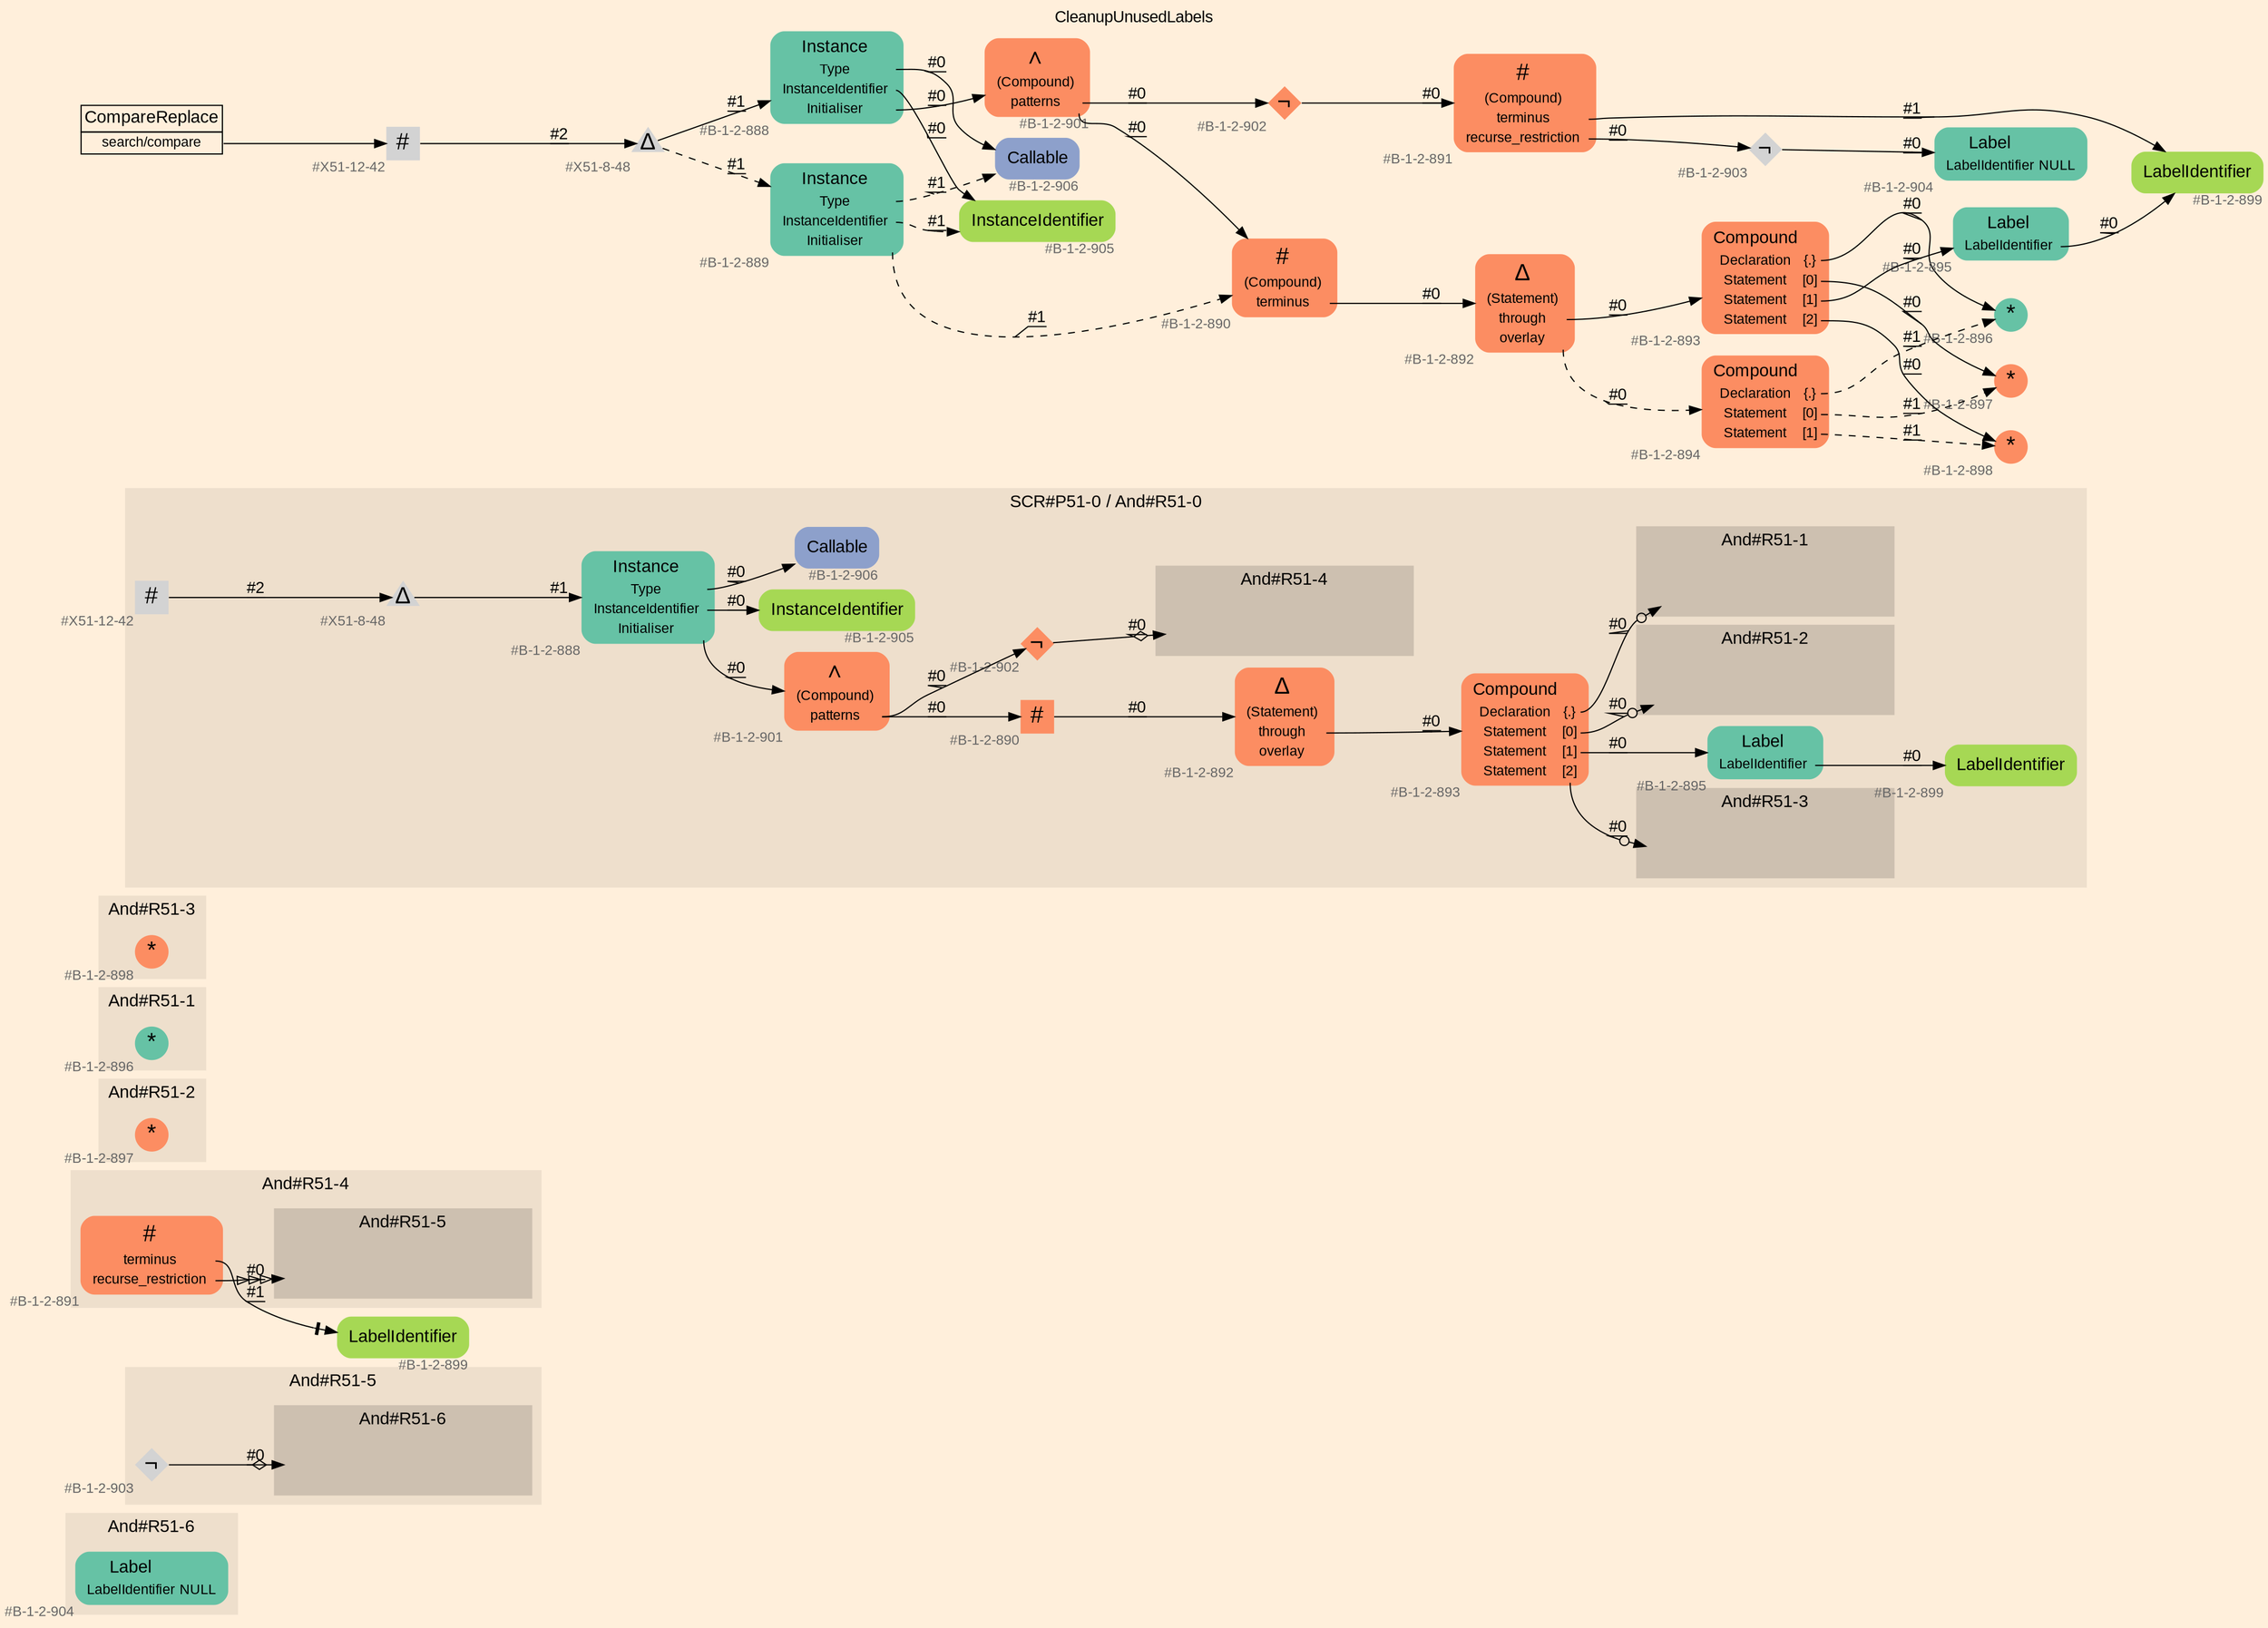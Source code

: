 digraph "CleanupUnusedLabels" {
label = "CleanupUnusedLabels"
labelloc = t
graph [
    rankdir = "LR"
    ranksep = 0.3
    bgcolor = antiquewhite1
    color = black
    fontcolor = black
    fontname = "Arial"
];
node [
    fontname = "Arial"
];
edge [
    fontname = "Arial"
];

// -------------------- figure And#R51-6 --------------------
// -------- region And#R51-6 ----------
subgraph "clusterAnd#R51-6" {
    label = "And#R51-6"
    style = "filled"
    color = antiquewhite2
    fontsize = "15"
    // -------- block And#R51-6/#B-1-2-904 ----------
    "And#R51-6/#B-1-2-904" [
        fillcolor = "/set28/1"
        xlabel = "#B-1-2-904"
        fontsize = "12"
        fontcolor = grey40
        shape = "plaintext"
        label = <<TABLE BORDER="0" CELLBORDER="0" CELLSPACING="0">
         <TR><TD><FONT COLOR="black" POINT-SIZE="15">Label</FONT></TD></TR>
         <TR><TD><FONT COLOR="black" POINT-SIZE="12">LabelIdentifier</FONT></TD><TD PORT="port0"><FONT COLOR="black" POINT-SIZE="12">NULL</FONT></TD></TR>
        </TABLE>>
        style = "rounded,filled"
    ];
    
}


// -------------------- figure And#R51-5 --------------------
// -------- region And#R51-5 ----------
subgraph "clusterAnd#R51-5" {
    label = "And#R51-5"
    style = "filled"
    color = antiquewhite2
    fontsize = "15"
    // -------- block And#R51-5/#B-1-2-903 ----------
    "And#R51-5/#B-1-2-903" [
        xlabel = "#B-1-2-903"
        fontsize = "12"
        fontcolor = grey40
        shape = "diamond"
        label = <<FONT COLOR="black" POINT-SIZE="20">¬</FONT>>
        style = "filled"
        penwidth = 0.0
        fixedsize = true
        width = 0.4
        height = 0.4
    ];
    
    // -------- region And#R51-5/And#R51-6 ----------
    subgraph "clusterAnd#R51-5/And#R51-6" {
        label = "And#R51-6"
        style = "filled"
        color = antiquewhite3
        fontsize = "15"
        // -------- block And#R51-5/And#R51-6/#B-1-2-904 ----------
        "And#R51-5/And#R51-6/#B-1-2-904" [
            fillcolor = "/set28/1"
            xlabel = "#B-1-2-904"
            fontsize = "12"
            fontcolor = grey40
            shape = "none"
            style = "invisible"
        ];
        
    }
    
}

"And#R51-5/#B-1-2-903" -> "And#R51-5/And#R51-6/#B-1-2-904" [
    arrowhead="normalnoneodiamond"
    label = "#0"
    decorate = true
    color = black
    fontcolor = black
];


// -------------------- figure And#R51-4 --------------------
// -------- region And#R51-4 ----------
subgraph "clusterAnd#R51-4" {
    label = "And#R51-4"
    style = "filled"
    color = antiquewhite2
    fontsize = "15"
    // -------- block And#R51-4/#B-1-2-891 ----------
    "And#R51-4/#B-1-2-891" [
        fillcolor = "/set28/2"
        xlabel = "#B-1-2-891"
        fontsize = "12"
        fontcolor = grey40
        shape = "plaintext"
        label = <<TABLE BORDER="0" CELLBORDER="0" CELLSPACING="0">
         <TR><TD><FONT COLOR="black" POINT-SIZE="20">#</FONT></TD></TR>
         <TR><TD><FONT COLOR="black" POINT-SIZE="12">terminus</FONT></TD><TD PORT="port0"></TD></TR>
         <TR><TD><FONT COLOR="black" POINT-SIZE="12">recurse_restriction</FONT></TD><TD PORT="port1"></TD></TR>
        </TABLE>>
        style = "rounded,filled"
    ];
    
    // -------- region And#R51-4/And#R51-5 ----------
    subgraph "clusterAnd#R51-4/And#R51-5" {
        label = "And#R51-5"
        style = "filled"
        color = antiquewhite3
        fontsize = "15"
        // -------- block And#R51-4/And#R51-5/#B-1-2-903 ----------
        "And#R51-4/And#R51-5/#B-1-2-903" [
            xlabel = "#B-1-2-903"
            fontsize = "12"
            fontcolor = grey40
            shape = "none"
            style = "invisible"
        ];
        
    }
    
}

// -------- block And#R51-4/#B-1-2-899 ----------
"And#R51-4/#B-1-2-899" [
    fillcolor = "/set28/5"
    xlabel = "#B-1-2-899"
    fontsize = "12"
    fontcolor = grey40
    shape = "plaintext"
    label = <<TABLE BORDER="0" CELLBORDER="0" CELLSPACING="0">
     <TR><TD><FONT COLOR="black" POINT-SIZE="15">LabelIdentifier</FONT></TD></TR>
    </TABLE>>
    style = "rounded,filled"
];

"And#R51-4/#B-1-2-891":port0 -> "And#R51-4/#B-1-2-899" [
    arrowhead="normalnonetee"
    label = "#1"
    decorate = true
    color = black
    fontcolor = black
];

"And#R51-4/#B-1-2-891":port1 -> "And#R51-4/And#R51-5/#B-1-2-903" [
    arrowhead="normalonormalonormalonormal"
    label = "#0"
    decorate = true
    color = black
    fontcolor = black
];


// -------------------- figure And#R51-2 --------------------
// -------- region And#R51-2 ----------
subgraph "clusterAnd#R51-2" {
    label = "And#R51-2"
    style = "filled"
    color = antiquewhite2
    fontsize = "15"
    // -------- block And#R51-2/#B-1-2-897 ----------
    "And#R51-2/#B-1-2-897" [
        fillcolor = "/set28/2"
        xlabel = "#B-1-2-897"
        fontsize = "12"
        fontcolor = grey40
        shape = "circle"
        label = <<FONT COLOR="black" POINT-SIZE="20">*</FONT>>
        style = "filled"
        penwidth = 0.0
        fixedsize = true
        width = 0.4
        height = 0.4
    ];
    
}


// -------------------- figure And#R51-1 --------------------
// -------- region And#R51-1 ----------
subgraph "clusterAnd#R51-1" {
    label = "And#R51-1"
    style = "filled"
    color = antiquewhite2
    fontsize = "15"
    // -------- block And#R51-1/#B-1-2-896 ----------
    "And#R51-1/#B-1-2-896" [
        fillcolor = "/set28/1"
        xlabel = "#B-1-2-896"
        fontsize = "12"
        fontcolor = grey40
        shape = "circle"
        label = <<FONT COLOR="black" POINT-SIZE="20">*</FONT>>
        style = "filled"
        penwidth = 0.0
        fixedsize = true
        width = 0.4
        height = 0.4
    ];
    
}


// -------------------- figure And#R51-3 --------------------
// -------- region And#R51-3 ----------
subgraph "clusterAnd#R51-3" {
    label = "And#R51-3"
    style = "filled"
    color = antiquewhite2
    fontsize = "15"
    // -------- block And#R51-3/#B-1-2-898 ----------
    "And#R51-3/#B-1-2-898" [
        fillcolor = "/set28/2"
        xlabel = "#B-1-2-898"
        fontsize = "12"
        fontcolor = grey40
        shape = "circle"
        label = <<FONT COLOR="black" POINT-SIZE="20">*</FONT>>
        style = "filled"
        penwidth = 0.0
        fixedsize = true
        width = 0.4
        height = 0.4
    ];
    
}


// -------------------- figure And#R51-0 --------------------
// -------- region And#R51-0 ----------
subgraph "clusterAnd#R51-0" {
    label = "SCR#P51-0 / And#R51-0"
    style = "filled"
    color = antiquewhite2
    fontsize = "15"
    // -------- block And#R51-0/#B-1-2-901 ----------
    "And#R51-0/#B-1-2-901" [
        fillcolor = "/set28/2"
        xlabel = "#B-1-2-901"
        fontsize = "12"
        fontcolor = grey40
        shape = "plaintext"
        label = <<TABLE BORDER="0" CELLBORDER="0" CELLSPACING="0">
         <TR><TD><FONT COLOR="black" POINT-SIZE="20">∧</FONT></TD></TR>
         <TR><TD><FONT COLOR="black" POINT-SIZE="12">(Compound)</FONT></TD><TD PORT="port0"></TD></TR>
         <TR><TD><FONT COLOR="black" POINT-SIZE="12">patterns</FONT></TD><TD PORT="port1"></TD></TR>
        </TABLE>>
        style = "rounded,filled"
    ];
    
    // -------- block And#R51-0/#X51-12-42 ----------
    "And#R51-0/#X51-12-42" [
        xlabel = "#X51-12-42"
        fontsize = "12"
        fontcolor = grey40
        shape = "square"
        label = <<FONT COLOR="black" POINT-SIZE="20">#</FONT>>
        style = "filled"
        penwidth = 0.0
        fixedsize = true
        width = 0.4
        height = 0.4
    ];
    
    // -------- block And#R51-0/#B-1-2-893 ----------
    "And#R51-0/#B-1-2-893" [
        fillcolor = "/set28/2"
        xlabel = "#B-1-2-893"
        fontsize = "12"
        fontcolor = grey40
        shape = "plaintext"
        label = <<TABLE BORDER="0" CELLBORDER="0" CELLSPACING="0">
         <TR><TD><FONT COLOR="black" POINT-SIZE="15">Compound</FONT></TD></TR>
         <TR><TD><FONT COLOR="black" POINT-SIZE="12">Declaration</FONT></TD><TD PORT="port0"><FONT COLOR="black" POINT-SIZE="12">{.}</FONT></TD></TR>
         <TR><TD><FONT COLOR="black" POINT-SIZE="12">Statement</FONT></TD><TD PORT="port1"><FONT COLOR="black" POINT-SIZE="12">[0]</FONT></TD></TR>
         <TR><TD><FONT COLOR="black" POINT-SIZE="12">Statement</FONT></TD><TD PORT="port2"><FONT COLOR="black" POINT-SIZE="12">[1]</FONT></TD></TR>
         <TR><TD><FONT COLOR="black" POINT-SIZE="12">Statement</FONT></TD><TD PORT="port3"><FONT COLOR="black" POINT-SIZE="12">[2]</FONT></TD></TR>
        </TABLE>>
        style = "rounded,filled"
    ];
    
    // -------- block And#R51-0/#B-1-2-905 ----------
    "And#R51-0/#B-1-2-905" [
        fillcolor = "/set28/5"
        xlabel = "#B-1-2-905"
        fontsize = "12"
        fontcolor = grey40
        shape = "plaintext"
        label = <<TABLE BORDER="0" CELLBORDER="0" CELLSPACING="0">
         <TR><TD><FONT COLOR="black" POINT-SIZE="15">InstanceIdentifier</FONT></TD></TR>
        </TABLE>>
        style = "rounded,filled"
    ];
    
    // -------- block And#R51-0/#B-1-2-892 ----------
    "And#R51-0/#B-1-2-892" [
        fillcolor = "/set28/2"
        xlabel = "#B-1-2-892"
        fontsize = "12"
        fontcolor = grey40
        shape = "plaintext"
        label = <<TABLE BORDER="0" CELLBORDER="0" CELLSPACING="0">
         <TR><TD><FONT COLOR="black" POINT-SIZE="20">Δ</FONT></TD></TR>
         <TR><TD><FONT COLOR="black" POINT-SIZE="12">(Statement)</FONT></TD><TD PORT="port0"></TD></TR>
         <TR><TD><FONT COLOR="black" POINT-SIZE="12">through</FONT></TD><TD PORT="port1"></TD></TR>
         <TR><TD><FONT COLOR="black" POINT-SIZE="12">overlay</FONT></TD><TD PORT="port2"></TD></TR>
        </TABLE>>
        style = "rounded,filled"
    ];
    
    // -------- block And#R51-0/#B-1-2-890 ----------
    "And#R51-0/#B-1-2-890" [
        fillcolor = "/set28/2"
        xlabel = "#B-1-2-890"
        fontsize = "12"
        fontcolor = grey40
        shape = "square"
        label = <<FONT COLOR="black" POINT-SIZE="20">#</FONT>>
        style = "filled"
        penwidth = 0.0
        fixedsize = true
        width = 0.4
        height = 0.4
    ];
    
    // -------- block And#R51-0/#B-1-2-906 ----------
    "And#R51-0/#B-1-2-906" [
        fillcolor = "/set28/3"
        xlabel = "#B-1-2-906"
        fontsize = "12"
        fontcolor = grey40
        shape = "plaintext"
        label = <<TABLE BORDER="0" CELLBORDER="0" CELLSPACING="0">
         <TR><TD><FONT COLOR="black" POINT-SIZE="15">Callable</FONT></TD></TR>
        </TABLE>>
        style = "rounded,filled"
    ];
    
    // -------- block And#R51-0/#B-1-2-895 ----------
    "And#R51-0/#B-1-2-895" [
        fillcolor = "/set28/1"
        xlabel = "#B-1-2-895"
        fontsize = "12"
        fontcolor = grey40
        shape = "plaintext"
        label = <<TABLE BORDER="0" CELLBORDER="0" CELLSPACING="0">
         <TR><TD><FONT COLOR="black" POINT-SIZE="15">Label</FONT></TD></TR>
         <TR><TD><FONT COLOR="black" POINT-SIZE="12">LabelIdentifier</FONT></TD><TD PORT="port0"></TD></TR>
        </TABLE>>
        style = "rounded,filled"
    ];
    
    // -------- block And#R51-0/#B-1-2-902 ----------
    "And#R51-0/#B-1-2-902" [
        fillcolor = "/set28/2"
        xlabel = "#B-1-2-902"
        fontsize = "12"
        fontcolor = grey40
        shape = "diamond"
        label = <<FONT COLOR="black" POINT-SIZE="20">¬</FONT>>
        style = "filled"
        penwidth = 0.0
        fixedsize = true
        width = 0.4
        height = 0.4
    ];
    
    // -------- block And#R51-0/#B-1-2-888 ----------
    "And#R51-0/#B-1-2-888" [
        fillcolor = "/set28/1"
        xlabel = "#B-1-2-888"
        fontsize = "12"
        fontcolor = grey40
        shape = "plaintext"
        label = <<TABLE BORDER="0" CELLBORDER="0" CELLSPACING="0">
         <TR><TD><FONT COLOR="black" POINT-SIZE="15">Instance</FONT></TD></TR>
         <TR><TD><FONT COLOR="black" POINT-SIZE="12">Type</FONT></TD><TD PORT="port0"></TD></TR>
         <TR><TD><FONT COLOR="black" POINT-SIZE="12">InstanceIdentifier</FONT></TD><TD PORT="port1"></TD></TR>
         <TR><TD><FONT COLOR="black" POINT-SIZE="12">Initialiser</FONT></TD><TD PORT="port2"></TD></TR>
        </TABLE>>
        style = "rounded,filled"
    ];
    
    // -------- block And#R51-0/#X51-8-48 ----------
    "And#R51-0/#X51-8-48" [
        xlabel = "#X51-8-48"
        fontsize = "12"
        fontcolor = grey40
        shape = "triangle"
        label = <<FONT COLOR="black" POINT-SIZE="20">Δ</FONT>>
        style = "filled"
        penwidth = 0.0
        fixedsize = true
        width = 0.4
        height = 0.4
    ];
    
    // -------- block And#R51-0/#B-1-2-899 ----------
    "And#R51-0/#B-1-2-899" [
        fillcolor = "/set28/5"
        xlabel = "#B-1-2-899"
        fontsize = "12"
        fontcolor = grey40
        shape = "plaintext"
        label = <<TABLE BORDER="0" CELLBORDER="0" CELLSPACING="0">
         <TR><TD><FONT COLOR="black" POINT-SIZE="15">LabelIdentifier</FONT></TD></TR>
        </TABLE>>
        style = "rounded,filled"
    ];
    
    // -------- region And#R51-0/And#R51-1 ----------
    subgraph "clusterAnd#R51-0/And#R51-1" {
        label = "And#R51-1"
        style = "filled"
        color = antiquewhite3
        fontsize = "15"
        // -------- block And#R51-0/And#R51-1/#B-1-2-896 ----------
        "And#R51-0/And#R51-1/#B-1-2-896" [
            fillcolor = "/set28/1"
            xlabel = "#B-1-2-896"
            fontsize = "12"
            fontcolor = grey40
            shape = "none"
            style = "invisible"
        ];
        
    }
    
    // -------- region And#R51-0/And#R51-2 ----------
    subgraph "clusterAnd#R51-0/And#R51-2" {
        label = "And#R51-2"
        style = "filled"
        color = antiquewhite3
        fontsize = "15"
        // -------- block And#R51-0/And#R51-2/#B-1-2-897 ----------
        "And#R51-0/And#R51-2/#B-1-2-897" [
            fillcolor = "/set28/2"
            xlabel = "#B-1-2-897"
            fontsize = "12"
            fontcolor = grey40
            shape = "none"
            style = "invisible"
        ];
        
    }
    
    // -------- region And#R51-0/And#R51-3 ----------
    subgraph "clusterAnd#R51-0/And#R51-3" {
        label = "And#R51-3"
        style = "filled"
        color = antiquewhite3
        fontsize = "15"
        // -------- block And#R51-0/And#R51-3/#B-1-2-898 ----------
        "And#R51-0/And#R51-3/#B-1-2-898" [
            fillcolor = "/set28/2"
            xlabel = "#B-1-2-898"
            fontsize = "12"
            fontcolor = grey40
            shape = "none"
            style = "invisible"
        ];
        
    }
    
    // -------- region And#R51-0/And#R51-4 ----------
    subgraph "clusterAnd#R51-0/And#R51-4" {
        label = "And#R51-4"
        style = "filled"
        color = antiquewhite3
        fontsize = "15"
        // -------- block And#R51-0/And#R51-4/#B-1-2-891 ----------
        "And#R51-0/And#R51-4/#B-1-2-891" [
            fillcolor = "/set28/2"
            xlabel = "#B-1-2-891"
            fontsize = "12"
            fontcolor = grey40
            shape = "none"
            style = "invisible"
        ];
        
    }
    
}

"And#R51-0/#B-1-2-901":port1 -> "And#R51-0/#B-1-2-890" [
    label = "#0"
    decorate = true
    color = black
    fontcolor = black
];

"And#R51-0/#B-1-2-901":port1 -> "And#R51-0/#B-1-2-902" [
    label = "#0"
    decorate = true
    color = black
    fontcolor = black
];

"And#R51-0/#X51-12-42" -> "And#R51-0/#X51-8-48" [
    label = "#2"
    decorate = true
    color = black
    fontcolor = black
];

"And#R51-0/#B-1-2-893":port0 -> "And#R51-0/And#R51-1/#B-1-2-896" [
    arrowhead="normalnoneodot"
    label = "#0"
    decorate = true
    color = black
    fontcolor = black
];

"And#R51-0/#B-1-2-893":port1 -> "And#R51-0/And#R51-2/#B-1-2-897" [
    arrowhead="normalnoneodot"
    label = "#0"
    decorate = true
    color = black
    fontcolor = black
];

"And#R51-0/#B-1-2-893":port2 -> "And#R51-0/#B-1-2-895" [
    label = "#0"
    decorate = true
    color = black
    fontcolor = black
];

"And#R51-0/#B-1-2-893":port3 -> "And#R51-0/And#R51-3/#B-1-2-898" [
    arrowhead="normalnoneodot"
    label = "#0"
    decorate = true
    color = black
    fontcolor = black
];

"And#R51-0/#B-1-2-892":port1 -> "And#R51-0/#B-1-2-893" [
    label = "#0"
    decorate = true
    color = black
    fontcolor = black
];

"And#R51-0/#B-1-2-890" -> "And#R51-0/#B-1-2-892" [
    label = "#0"
    decorate = true
    color = black
    fontcolor = black
];

"And#R51-0/#B-1-2-895":port0 -> "And#R51-0/#B-1-2-899" [
    label = "#0"
    decorate = true
    color = black
    fontcolor = black
];

"And#R51-0/#B-1-2-902" -> "And#R51-0/And#R51-4/#B-1-2-891" [
    arrowhead="normalnoneodiamond"
    label = "#0"
    decorate = true
    color = black
    fontcolor = black
];

"And#R51-0/#B-1-2-888":port0 -> "And#R51-0/#B-1-2-906" [
    label = "#0"
    decorate = true
    color = black
    fontcolor = black
];

"And#R51-0/#B-1-2-888":port1 -> "And#R51-0/#B-1-2-905" [
    label = "#0"
    decorate = true
    color = black
    fontcolor = black
];

"And#R51-0/#B-1-2-888":port2 -> "And#R51-0/#B-1-2-901" [
    label = "#0"
    decorate = true
    color = black
    fontcolor = black
];

"And#R51-0/#X51-8-48" -> "And#R51-0/#B-1-2-888" [
    label = "#1"
    decorate = true
    color = black
    fontcolor = black
];


// -------------------- transformation figure --------------------
// -------- block CR#X51-10-51 ----------
"CR#X51-10-51" [
    fillcolor = antiquewhite1
    fontsize = "12"
    fontcolor = grey40
    shape = "plaintext"
    label = <<TABLE BORDER="0" CELLBORDER="1" CELLSPACING="0">
     <TR><TD><FONT COLOR="black" POINT-SIZE="15">CompareReplace</FONT></TD></TR>
     <TR><TD PORT="port0"><FONT COLOR="black" POINT-SIZE="12">search/compare</FONT></TD></TR>
    </TABLE>>
    style = "filled"
    color = black
];

// -------- block #X51-12-42 ----------
"#X51-12-42" [
    xlabel = "#X51-12-42"
    fontsize = "12"
    fontcolor = grey40
    shape = "square"
    label = <<FONT COLOR="black" POINT-SIZE="20">#</FONT>>
    style = "filled"
    penwidth = 0.0
    fixedsize = true
    width = 0.4
    height = 0.4
];

// -------- block #X51-8-48 ----------
"#X51-8-48" [
    xlabel = "#X51-8-48"
    fontsize = "12"
    fontcolor = grey40
    shape = "triangle"
    label = <<FONT COLOR="black" POINT-SIZE="20">Δ</FONT>>
    style = "filled"
    penwidth = 0.0
    fixedsize = true
    width = 0.4
    height = 0.4
];

// -------- block #B-1-2-888 ----------
"#B-1-2-888" [
    fillcolor = "/set28/1"
    xlabel = "#B-1-2-888"
    fontsize = "12"
    fontcolor = grey40
    shape = "plaintext"
    label = <<TABLE BORDER="0" CELLBORDER="0" CELLSPACING="0">
     <TR><TD><FONT COLOR="black" POINT-SIZE="15">Instance</FONT></TD></TR>
     <TR><TD><FONT COLOR="black" POINT-SIZE="12">Type</FONT></TD><TD PORT="port0"></TD></TR>
     <TR><TD><FONT COLOR="black" POINT-SIZE="12">InstanceIdentifier</FONT></TD><TD PORT="port1"></TD></TR>
     <TR><TD><FONT COLOR="black" POINT-SIZE="12">Initialiser</FONT></TD><TD PORT="port2"></TD></TR>
    </TABLE>>
    style = "rounded,filled"
];

// -------- block #B-1-2-906 ----------
"#B-1-2-906" [
    fillcolor = "/set28/3"
    xlabel = "#B-1-2-906"
    fontsize = "12"
    fontcolor = grey40
    shape = "plaintext"
    label = <<TABLE BORDER="0" CELLBORDER="0" CELLSPACING="0">
     <TR><TD><FONT COLOR="black" POINT-SIZE="15">Callable</FONT></TD></TR>
    </TABLE>>
    style = "rounded,filled"
];

// -------- block #B-1-2-905 ----------
"#B-1-2-905" [
    fillcolor = "/set28/5"
    xlabel = "#B-1-2-905"
    fontsize = "12"
    fontcolor = grey40
    shape = "plaintext"
    label = <<TABLE BORDER="0" CELLBORDER="0" CELLSPACING="0">
     <TR><TD><FONT COLOR="black" POINT-SIZE="15">InstanceIdentifier</FONT></TD></TR>
    </TABLE>>
    style = "rounded,filled"
];

// -------- block #B-1-2-901 ----------
"#B-1-2-901" [
    fillcolor = "/set28/2"
    xlabel = "#B-1-2-901"
    fontsize = "12"
    fontcolor = grey40
    shape = "plaintext"
    label = <<TABLE BORDER="0" CELLBORDER="0" CELLSPACING="0">
     <TR><TD><FONT COLOR="black" POINT-SIZE="20">∧</FONT></TD></TR>
     <TR><TD><FONT COLOR="black" POINT-SIZE="12">(Compound)</FONT></TD><TD PORT="port0"></TD></TR>
     <TR><TD><FONT COLOR="black" POINT-SIZE="12">patterns</FONT></TD><TD PORT="port1"></TD></TR>
    </TABLE>>
    style = "rounded,filled"
];

// -------- block #B-1-2-890 ----------
"#B-1-2-890" [
    fillcolor = "/set28/2"
    xlabel = "#B-1-2-890"
    fontsize = "12"
    fontcolor = grey40
    shape = "plaintext"
    label = <<TABLE BORDER="0" CELLBORDER="0" CELLSPACING="0">
     <TR><TD><FONT COLOR="black" POINT-SIZE="20">#</FONT></TD></TR>
     <TR><TD><FONT COLOR="black" POINT-SIZE="12">(Compound)</FONT></TD><TD PORT="port0"></TD></TR>
     <TR><TD><FONT COLOR="black" POINT-SIZE="12">terminus</FONT></TD><TD PORT="port1"></TD></TR>
    </TABLE>>
    style = "rounded,filled"
];

// -------- block #B-1-2-892 ----------
"#B-1-2-892" [
    fillcolor = "/set28/2"
    xlabel = "#B-1-2-892"
    fontsize = "12"
    fontcolor = grey40
    shape = "plaintext"
    label = <<TABLE BORDER="0" CELLBORDER="0" CELLSPACING="0">
     <TR><TD><FONT COLOR="black" POINT-SIZE="20">Δ</FONT></TD></TR>
     <TR><TD><FONT COLOR="black" POINT-SIZE="12">(Statement)</FONT></TD><TD PORT="port0"></TD></TR>
     <TR><TD><FONT COLOR="black" POINT-SIZE="12">through</FONT></TD><TD PORT="port1"></TD></TR>
     <TR><TD><FONT COLOR="black" POINT-SIZE="12">overlay</FONT></TD><TD PORT="port2"></TD></TR>
    </TABLE>>
    style = "rounded,filled"
];

// -------- block #B-1-2-893 ----------
"#B-1-2-893" [
    fillcolor = "/set28/2"
    xlabel = "#B-1-2-893"
    fontsize = "12"
    fontcolor = grey40
    shape = "plaintext"
    label = <<TABLE BORDER="0" CELLBORDER="0" CELLSPACING="0">
     <TR><TD><FONT COLOR="black" POINT-SIZE="15">Compound</FONT></TD></TR>
     <TR><TD><FONT COLOR="black" POINT-SIZE="12">Declaration</FONT></TD><TD PORT="port0"><FONT COLOR="black" POINT-SIZE="12">{.}</FONT></TD></TR>
     <TR><TD><FONT COLOR="black" POINT-SIZE="12">Statement</FONT></TD><TD PORT="port1"><FONT COLOR="black" POINT-SIZE="12">[0]</FONT></TD></TR>
     <TR><TD><FONT COLOR="black" POINT-SIZE="12">Statement</FONT></TD><TD PORT="port2"><FONT COLOR="black" POINT-SIZE="12">[1]</FONT></TD></TR>
     <TR><TD><FONT COLOR="black" POINT-SIZE="12">Statement</FONT></TD><TD PORT="port3"><FONT COLOR="black" POINT-SIZE="12">[2]</FONT></TD></TR>
    </TABLE>>
    style = "rounded,filled"
];

// -------- block #B-1-2-896 ----------
"#B-1-2-896" [
    fillcolor = "/set28/1"
    xlabel = "#B-1-2-896"
    fontsize = "12"
    fontcolor = grey40
    shape = "circle"
    label = <<FONT COLOR="black" POINT-SIZE="20">*</FONT>>
    style = "filled"
    penwidth = 0.0
    fixedsize = true
    width = 0.4
    height = 0.4
];

// -------- block #B-1-2-897 ----------
"#B-1-2-897" [
    fillcolor = "/set28/2"
    xlabel = "#B-1-2-897"
    fontsize = "12"
    fontcolor = grey40
    shape = "circle"
    label = <<FONT COLOR="black" POINT-SIZE="20">*</FONT>>
    style = "filled"
    penwidth = 0.0
    fixedsize = true
    width = 0.4
    height = 0.4
];

// -------- block #B-1-2-895 ----------
"#B-1-2-895" [
    fillcolor = "/set28/1"
    xlabel = "#B-1-2-895"
    fontsize = "12"
    fontcolor = grey40
    shape = "plaintext"
    label = <<TABLE BORDER="0" CELLBORDER="0" CELLSPACING="0">
     <TR><TD><FONT COLOR="black" POINT-SIZE="15">Label</FONT></TD></TR>
     <TR><TD><FONT COLOR="black" POINT-SIZE="12">LabelIdentifier</FONT></TD><TD PORT="port0"></TD></TR>
    </TABLE>>
    style = "rounded,filled"
];

// -------- block #B-1-2-899 ----------
"#B-1-2-899" [
    fillcolor = "/set28/5"
    xlabel = "#B-1-2-899"
    fontsize = "12"
    fontcolor = grey40
    shape = "plaintext"
    label = <<TABLE BORDER="0" CELLBORDER="0" CELLSPACING="0">
     <TR><TD><FONT COLOR="black" POINT-SIZE="15">LabelIdentifier</FONT></TD></TR>
    </TABLE>>
    style = "rounded,filled"
];

// -------- block #B-1-2-898 ----------
"#B-1-2-898" [
    fillcolor = "/set28/2"
    xlabel = "#B-1-2-898"
    fontsize = "12"
    fontcolor = grey40
    shape = "circle"
    label = <<FONT COLOR="black" POINT-SIZE="20">*</FONT>>
    style = "filled"
    penwidth = 0.0
    fixedsize = true
    width = 0.4
    height = 0.4
];

// -------- block #B-1-2-894 ----------
"#B-1-2-894" [
    fillcolor = "/set28/2"
    xlabel = "#B-1-2-894"
    fontsize = "12"
    fontcolor = grey40
    shape = "plaintext"
    label = <<TABLE BORDER="0" CELLBORDER="0" CELLSPACING="0">
     <TR><TD><FONT COLOR="black" POINT-SIZE="15">Compound</FONT></TD></TR>
     <TR><TD><FONT COLOR="black" POINT-SIZE="12">Declaration</FONT></TD><TD PORT="port0"><FONT COLOR="black" POINT-SIZE="12">{.}</FONT></TD></TR>
     <TR><TD><FONT COLOR="black" POINT-SIZE="12">Statement</FONT></TD><TD PORT="port1"><FONT COLOR="black" POINT-SIZE="12">[0]</FONT></TD></TR>
     <TR><TD><FONT COLOR="black" POINT-SIZE="12">Statement</FONT></TD><TD PORT="port2"><FONT COLOR="black" POINT-SIZE="12">[1]</FONT></TD></TR>
    </TABLE>>
    style = "rounded,filled"
];

// -------- block #B-1-2-902 ----------
"#B-1-2-902" [
    fillcolor = "/set28/2"
    xlabel = "#B-1-2-902"
    fontsize = "12"
    fontcolor = grey40
    shape = "diamond"
    label = <<FONT COLOR="black" POINT-SIZE="20">¬</FONT>>
    style = "filled"
    penwidth = 0.0
    fixedsize = true
    width = 0.4
    height = 0.4
];

// -------- block #B-1-2-891 ----------
"#B-1-2-891" [
    fillcolor = "/set28/2"
    xlabel = "#B-1-2-891"
    fontsize = "12"
    fontcolor = grey40
    shape = "plaintext"
    label = <<TABLE BORDER="0" CELLBORDER="0" CELLSPACING="0">
     <TR><TD><FONT COLOR="black" POINT-SIZE="20">#</FONT></TD></TR>
     <TR><TD><FONT COLOR="black" POINT-SIZE="12">(Compound)</FONT></TD><TD PORT="port0"></TD></TR>
     <TR><TD><FONT COLOR="black" POINT-SIZE="12">terminus</FONT></TD><TD PORT="port1"></TD></TR>
     <TR><TD><FONT COLOR="black" POINT-SIZE="12">recurse_restriction</FONT></TD><TD PORT="port2"></TD></TR>
    </TABLE>>
    style = "rounded,filled"
];

// -------- block #B-1-2-903 ----------
"#B-1-2-903" [
    xlabel = "#B-1-2-903"
    fontsize = "12"
    fontcolor = grey40
    shape = "diamond"
    label = <<FONT COLOR="black" POINT-SIZE="20">¬</FONT>>
    style = "filled"
    penwidth = 0.0
    fixedsize = true
    width = 0.4
    height = 0.4
];

// -------- block #B-1-2-904 ----------
"#B-1-2-904" [
    fillcolor = "/set28/1"
    xlabel = "#B-1-2-904"
    fontsize = "12"
    fontcolor = grey40
    shape = "plaintext"
    label = <<TABLE BORDER="0" CELLBORDER="0" CELLSPACING="0">
     <TR><TD><FONT COLOR="black" POINT-SIZE="15">Label</FONT></TD></TR>
     <TR><TD><FONT COLOR="black" POINT-SIZE="12">LabelIdentifier</FONT></TD><TD PORT="port0"><FONT COLOR="black" POINT-SIZE="12">NULL</FONT></TD></TR>
    </TABLE>>
    style = "rounded,filled"
];

// -------- block #B-1-2-889 ----------
"#B-1-2-889" [
    fillcolor = "/set28/1"
    xlabel = "#B-1-2-889"
    fontsize = "12"
    fontcolor = grey40
    shape = "plaintext"
    label = <<TABLE BORDER="0" CELLBORDER="0" CELLSPACING="0">
     <TR><TD><FONT COLOR="black" POINT-SIZE="15">Instance</FONT></TD></TR>
     <TR><TD><FONT COLOR="black" POINT-SIZE="12">Type</FONT></TD><TD PORT="port0"></TD></TR>
     <TR><TD><FONT COLOR="black" POINT-SIZE="12">InstanceIdentifier</FONT></TD><TD PORT="port1"></TD></TR>
     <TR><TD><FONT COLOR="black" POINT-SIZE="12">Initialiser</FONT></TD><TD PORT="port2"></TD></TR>
    </TABLE>>
    style = "rounded,filled"
];

"CR#X51-10-51":port0 -> "#X51-12-42" [
    label = ""
    decorate = true
    color = black
    fontcolor = black
];

"#X51-12-42" -> "#X51-8-48" [
    label = "#2"
    decorate = true
    color = black
    fontcolor = black
];

"#X51-8-48" -> "#B-1-2-888" [
    label = "#1"
    decorate = true
    color = black
    fontcolor = black
];

"#X51-8-48" -> "#B-1-2-889" [
    style="dashed"
    label = "#1"
    decorate = true
    color = black
    fontcolor = black
];

"#B-1-2-888":port0 -> "#B-1-2-906" [
    label = "#0"
    decorate = true
    color = black
    fontcolor = black
];

"#B-1-2-888":port1 -> "#B-1-2-905" [
    label = "#0"
    decorate = true
    color = black
    fontcolor = black
];

"#B-1-2-888":port2 -> "#B-1-2-901" [
    label = "#0"
    decorate = true
    color = black
    fontcolor = black
];

"#B-1-2-901":port1 -> "#B-1-2-890" [
    label = "#0"
    decorate = true
    color = black
    fontcolor = black
];

"#B-1-2-901":port1 -> "#B-1-2-902" [
    label = "#0"
    decorate = true
    color = black
    fontcolor = black
];

"#B-1-2-890":port1 -> "#B-1-2-892" [
    label = "#0"
    decorate = true
    color = black
    fontcolor = black
];

"#B-1-2-892":port1 -> "#B-1-2-893" [
    label = "#0"
    decorate = true
    color = black
    fontcolor = black
];

"#B-1-2-892":port2 -> "#B-1-2-894" [
    style="dashed"
    label = "#0"
    decorate = true
    color = black
    fontcolor = black
];

"#B-1-2-893":port0 -> "#B-1-2-896" [
    label = "#0"
    decorate = true
    color = black
    fontcolor = black
];

"#B-1-2-893":port1 -> "#B-1-2-897" [
    label = "#0"
    decorate = true
    color = black
    fontcolor = black
];

"#B-1-2-893":port2 -> "#B-1-2-895" [
    label = "#0"
    decorate = true
    color = black
    fontcolor = black
];

"#B-1-2-893":port3 -> "#B-1-2-898" [
    label = "#0"
    decorate = true
    color = black
    fontcolor = black
];

"#B-1-2-895":port0 -> "#B-1-2-899" [
    label = "#0"
    decorate = true
    color = black
    fontcolor = black
];

"#B-1-2-894":port0 -> "#B-1-2-896" [
    style="dashed"
    label = "#1"
    decorate = true
    color = black
    fontcolor = black
];

"#B-1-2-894":port1 -> "#B-1-2-897" [
    style="dashed"
    label = "#1"
    decorate = true
    color = black
    fontcolor = black
];

"#B-1-2-894":port2 -> "#B-1-2-898" [
    style="dashed"
    label = "#1"
    decorate = true
    color = black
    fontcolor = black
];

"#B-1-2-902" -> "#B-1-2-891" [
    label = "#0"
    decorate = true
    color = black
    fontcolor = black
];

"#B-1-2-891":port1 -> "#B-1-2-899" [
    label = "#1"
    decorate = true
    color = black
    fontcolor = black
];

"#B-1-2-891":port2 -> "#B-1-2-903" [
    label = "#0"
    decorate = true
    color = black
    fontcolor = black
];

"#B-1-2-903" -> "#B-1-2-904" [
    label = "#0"
    decorate = true
    color = black
    fontcolor = black
];

"#B-1-2-889":port0 -> "#B-1-2-906" [
    style="dashed"
    label = "#1"
    decorate = true
    color = black
    fontcolor = black
];

"#B-1-2-889":port1 -> "#B-1-2-905" [
    style="dashed"
    label = "#1"
    decorate = true
    color = black
    fontcolor = black
];

"#B-1-2-889":port2 -> "#B-1-2-890" [
    style="dashed"
    label = "#1"
    decorate = true
    color = black
    fontcolor = black
];


}

